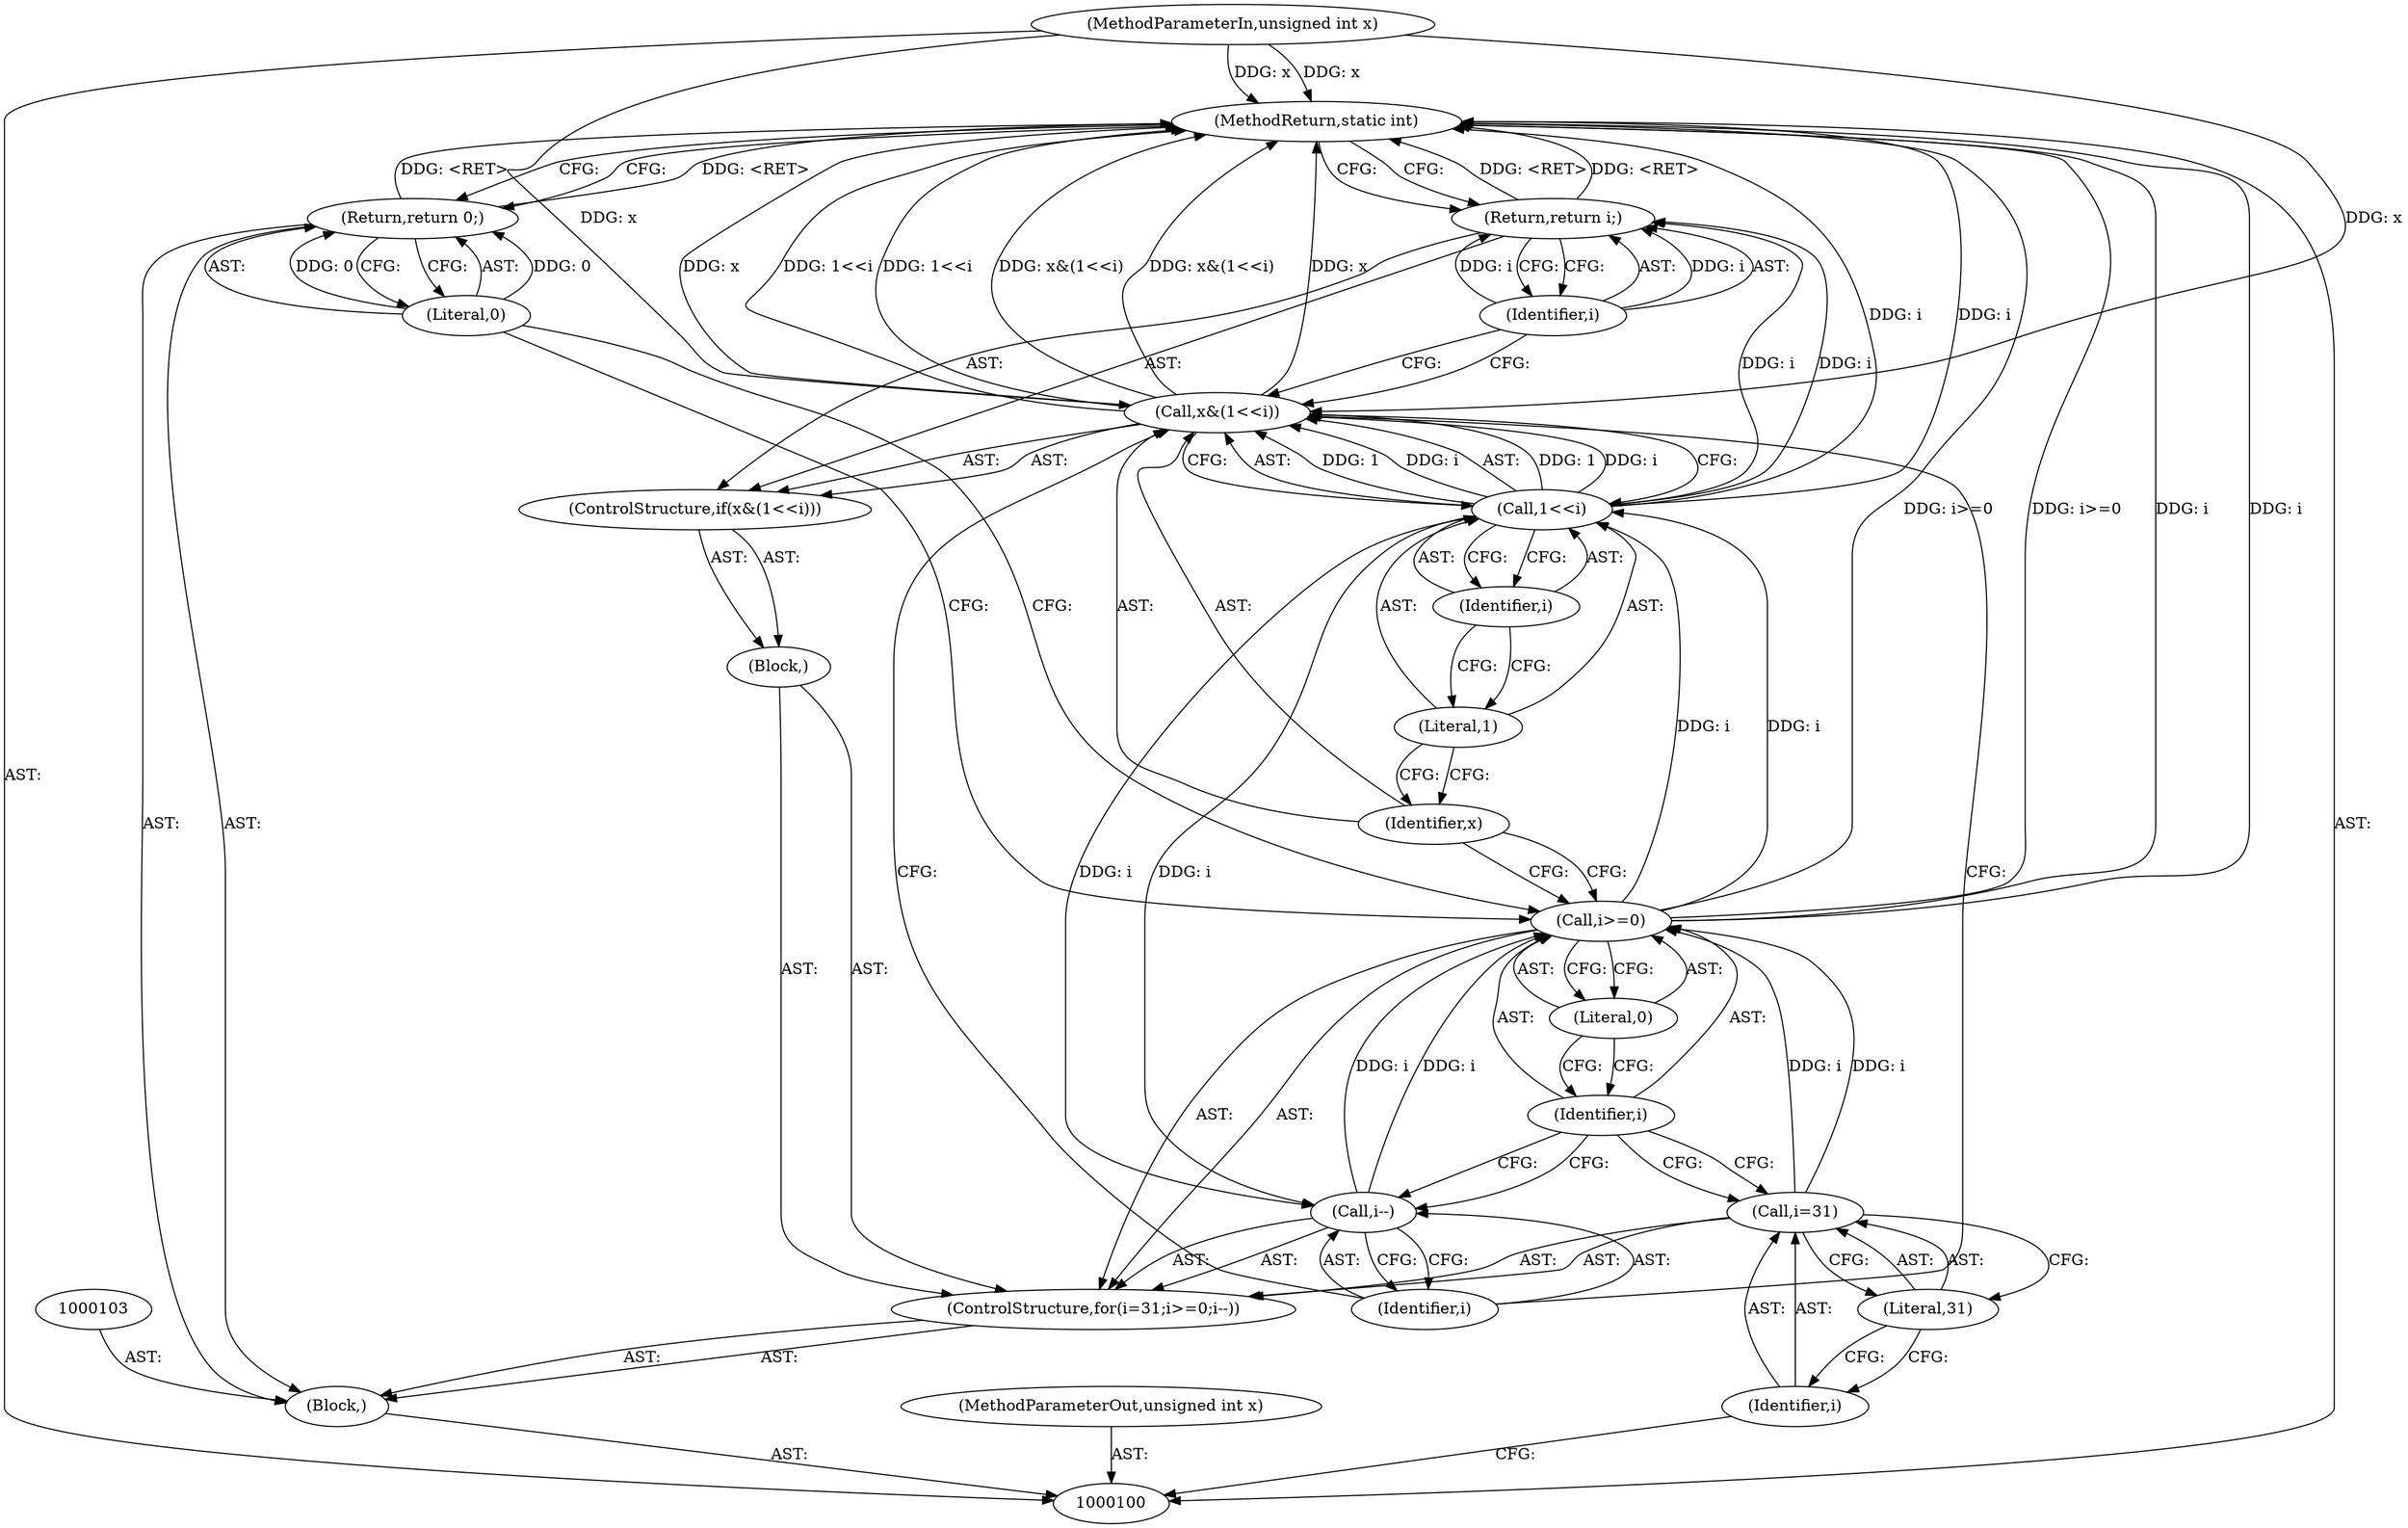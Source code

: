 digraph "1_imageworsener_a00183107d4b84bc8a714290e824ca9c68dac738" {
"1000124" [label="(MethodReturn,static int)"];
"1000101" [label="(MethodParameterIn,unsigned int x)"];
"1000154" [label="(MethodParameterOut,unsigned int x)"];
"1000102" [label="(Block,)"];
"1000108" [label="(Call,i>=0)"];
"1000109" [label="(Identifier,i)"];
"1000110" [label="(Literal,0)"];
"1000111" [label="(Call,i--)"];
"1000112" [label="(Identifier,i)"];
"1000104" [label="(ControlStructure,for(i=31;i>=0;i--))"];
"1000113" [label="(Block,)"];
"1000105" [label="(Call,i=31)"];
"1000106" [label="(Identifier,i)"];
"1000107" [label="(Literal,31)"];
"1000119" [label="(Identifier,i)"];
"1000120" [label="(Return,return i;)"];
"1000114" [label="(ControlStructure,if(x&(1<<i)))"];
"1000121" [label="(Identifier,i)"];
"1000115" [label="(Call,x&(1<<i))"];
"1000116" [label="(Identifier,x)"];
"1000117" [label="(Call,1<<i)"];
"1000118" [label="(Literal,1)"];
"1000122" [label="(Return,return 0;)"];
"1000123" [label="(Literal,0)"];
"1000124" -> "1000100"  [label="AST: "];
"1000124" -> "1000120"  [label="CFG: "];
"1000124" -> "1000122"  [label="CFG: "];
"1000122" -> "1000124"  [label="DDG: <RET>"];
"1000115" -> "1000124"  [label="DDG: 1<<i"];
"1000115" -> "1000124"  [label="DDG: x&(1<<i)"];
"1000115" -> "1000124"  [label="DDG: x"];
"1000108" -> "1000124"  [label="DDG: i>=0"];
"1000108" -> "1000124"  [label="DDG: i"];
"1000101" -> "1000124"  [label="DDG: x"];
"1000117" -> "1000124"  [label="DDG: i"];
"1000120" -> "1000124"  [label="DDG: <RET>"];
"1000101" -> "1000100"  [label="AST: "];
"1000101" -> "1000124"  [label="DDG: x"];
"1000101" -> "1000115"  [label="DDG: x"];
"1000154" -> "1000100"  [label="AST: "];
"1000102" -> "1000100"  [label="AST: "];
"1000103" -> "1000102"  [label="AST: "];
"1000104" -> "1000102"  [label="AST: "];
"1000122" -> "1000102"  [label="AST: "];
"1000108" -> "1000104"  [label="AST: "];
"1000108" -> "1000110"  [label="CFG: "];
"1000109" -> "1000108"  [label="AST: "];
"1000110" -> "1000108"  [label="AST: "];
"1000116" -> "1000108"  [label="CFG: "];
"1000123" -> "1000108"  [label="CFG: "];
"1000108" -> "1000124"  [label="DDG: i>=0"];
"1000108" -> "1000124"  [label="DDG: i"];
"1000111" -> "1000108"  [label="DDG: i"];
"1000105" -> "1000108"  [label="DDG: i"];
"1000108" -> "1000117"  [label="DDG: i"];
"1000109" -> "1000108"  [label="AST: "];
"1000109" -> "1000105"  [label="CFG: "];
"1000109" -> "1000111"  [label="CFG: "];
"1000110" -> "1000109"  [label="CFG: "];
"1000110" -> "1000108"  [label="AST: "];
"1000110" -> "1000109"  [label="CFG: "];
"1000108" -> "1000110"  [label="CFG: "];
"1000111" -> "1000104"  [label="AST: "];
"1000111" -> "1000112"  [label="CFG: "];
"1000112" -> "1000111"  [label="AST: "];
"1000109" -> "1000111"  [label="CFG: "];
"1000111" -> "1000108"  [label="DDG: i"];
"1000117" -> "1000111"  [label="DDG: i"];
"1000112" -> "1000111"  [label="AST: "];
"1000112" -> "1000115"  [label="CFG: "];
"1000111" -> "1000112"  [label="CFG: "];
"1000104" -> "1000102"  [label="AST: "];
"1000105" -> "1000104"  [label="AST: "];
"1000108" -> "1000104"  [label="AST: "];
"1000111" -> "1000104"  [label="AST: "];
"1000113" -> "1000104"  [label="AST: "];
"1000113" -> "1000104"  [label="AST: "];
"1000114" -> "1000113"  [label="AST: "];
"1000105" -> "1000104"  [label="AST: "];
"1000105" -> "1000107"  [label="CFG: "];
"1000106" -> "1000105"  [label="AST: "];
"1000107" -> "1000105"  [label="AST: "];
"1000109" -> "1000105"  [label="CFG: "];
"1000105" -> "1000108"  [label="DDG: i"];
"1000106" -> "1000105"  [label="AST: "];
"1000106" -> "1000100"  [label="CFG: "];
"1000107" -> "1000106"  [label="CFG: "];
"1000107" -> "1000105"  [label="AST: "];
"1000107" -> "1000106"  [label="CFG: "];
"1000105" -> "1000107"  [label="CFG: "];
"1000119" -> "1000117"  [label="AST: "];
"1000119" -> "1000118"  [label="CFG: "];
"1000117" -> "1000119"  [label="CFG: "];
"1000120" -> "1000114"  [label="AST: "];
"1000120" -> "1000121"  [label="CFG: "];
"1000121" -> "1000120"  [label="AST: "];
"1000124" -> "1000120"  [label="CFG: "];
"1000120" -> "1000124"  [label="DDG: <RET>"];
"1000121" -> "1000120"  [label="DDG: i"];
"1000117" -> "1000120"  [label="DDG: i"];
"1000114" -> "1000113"  [label="AST: "];
"1000115" -> "1000114"  [label="AST: "];
"1000120" -> "1000114"  [label="AST: "];
"1000121" -> "1000120"  [label="AST: "];
"1000121" -> "1000115"  [label="CFG: "];
"1000120" -> "1000121"  [label="CFG: "];
"1000121" -> "1000120"  [label="DDG: i"];
"1000115" -> "1000114"  [label="AST: "];
"1000115" -> "1000117"  [label="CFG: "];
"1000116" -> "1000115"  [label="AST: "];
"1000117" -> "1000115"  [label="AST: "];
"1000121" -> "1000115"  [label="CFG: "];
"1000112" -> "1000115"  [label="CFG: "];
"1000115" -> "1000124"  [label="DDG: 1<<i"];
"1000115" -> "1000124"  [label="DDG: x&(1<<i)"];
"1000115" -> "1000124"  [label="DDG: x"];
"1000101" -> "1000115"  [label="DDG: x"];
"1000117" -> "1000115"  [label="DDG: 1"];
"1000117" -> "1000115"  [label="DDG: i"];
"1000116" -> "1000115"  [label="AST: "];
"1000116" -> "1000108"  [label="CFG: "];
"1000118" -> "1000116"  [label="CFG: "];
"1000117" -> "1000115"  [label="AST: "];
"1000117" -> "1000119"  [label="CFG: "];
"1000118" -> "1000117"  [label="AST: "];
"1000119" -> "1000117"  [label="AST: "];
"1000115" -> "1000117"  [label="CFG: "];
"1000117" -> "1000124"  [label="DDG: i"];
"1000117" -> "1000111"  [label="DDG: i"];
"1000117" -> "1000115"  [label="DDG: 1"];
"1000117" -> "1000115"  [label="DDG: i"];
"1000108" -> "1000117"  [label="DDG: i"];
"1000117" -> "1000120"  [label="DDG: i"];
"1000118" -> "1000117"  [label="AST: "];
"1000118" -> "1000116"  [label="CFG: "];
"1000119" -> "1000118"  [label="CFG: "];
"1000122" -> "1000102"  [label="AST: "];
"1000122" -> "1000123"  [label="CFG: "];
"1000123" -> "1000122"  [label="AST: "];
"1000124" -> "1000122"  [label="CFG: "];
"1000122" -> "1000124"  [label="DDG: <RET>"];
"1000123" -> "1000122"  [label="DDG: 0"];
"1000123" -> "1000122"  [label="AST: "];
"1000123" -> "1000108"  [label="CFG: "];
"1000122" -> "1000123"  [label="CFG: "];
"1000123" -> "1000122"  [label="DDG: 0"];
}

